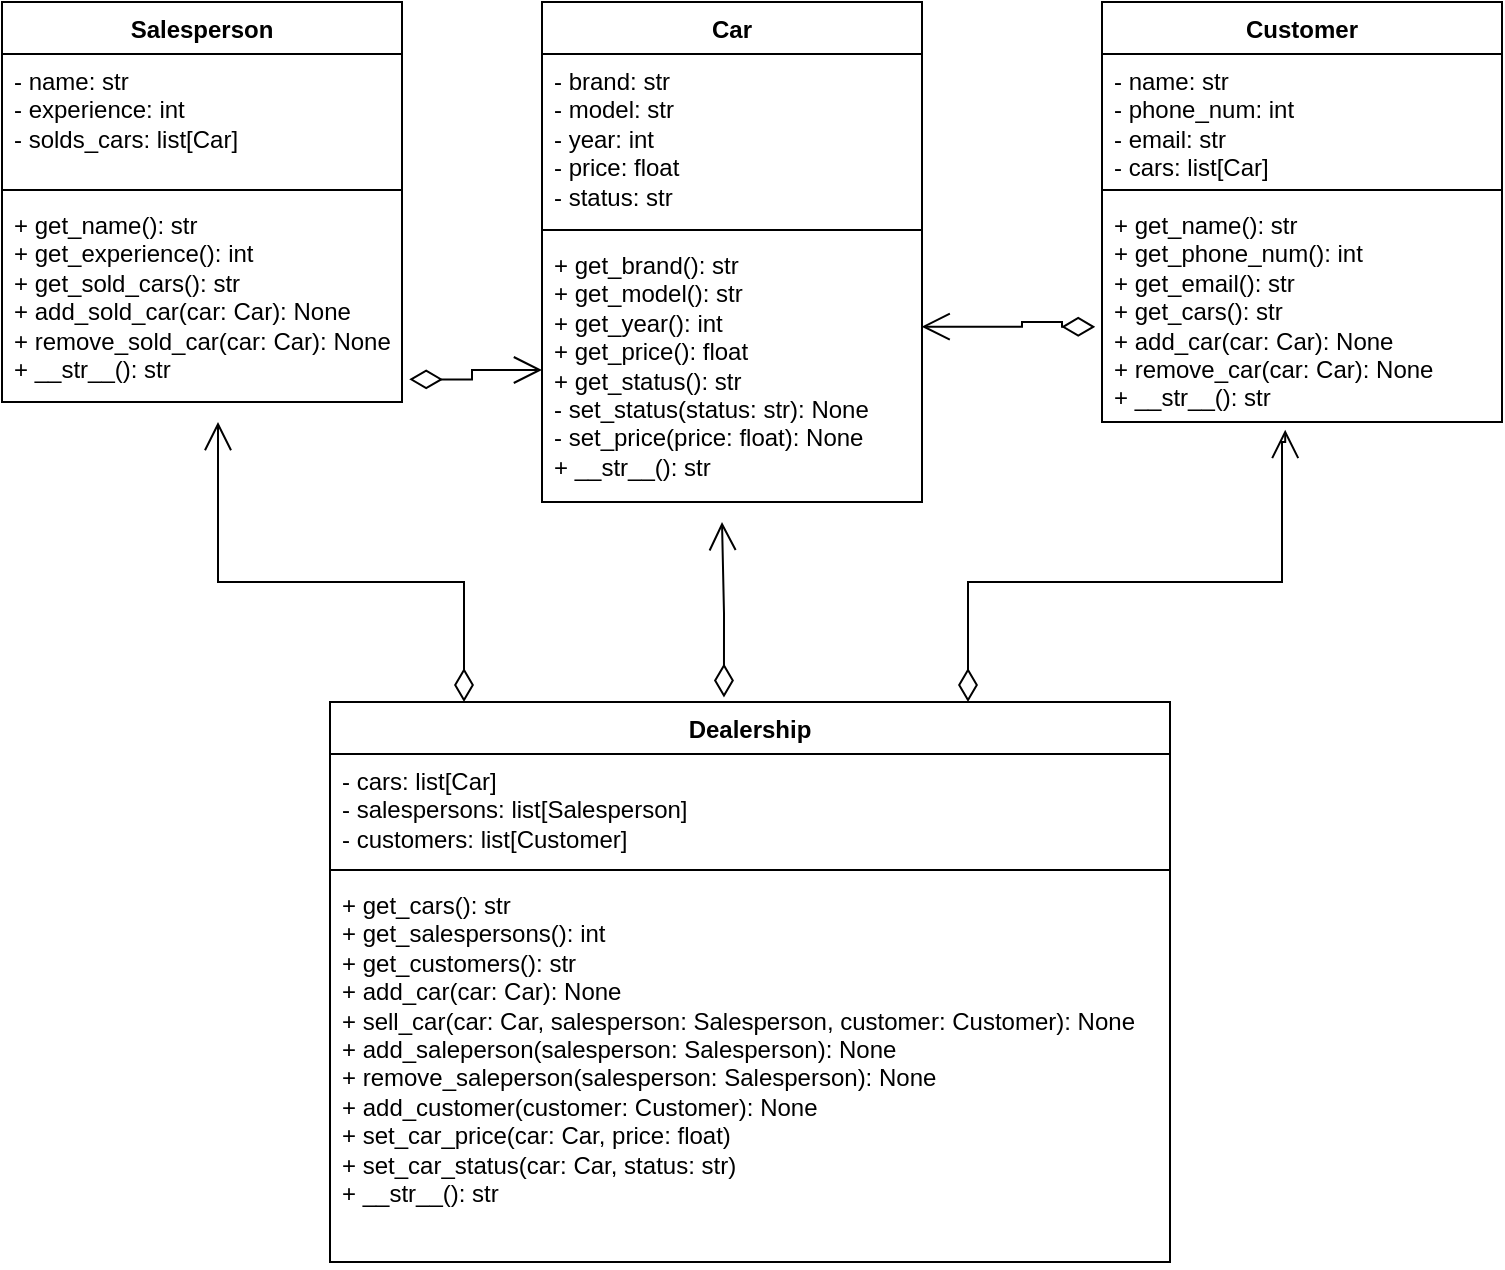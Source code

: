 <mxfile version="24.4.13" type="device">
  <diagram name="Страница — 1" id="kZF4vLp_Y_fiBsRd3PuI">
    <mxGraphModel dx="1843" dy="757" grid="1" gridSize="10" guides="1" tooltips="1" connect="1" arrows="1" fold="1" page="1" pageScale="1" pageWidth="827" pageHeight="1169" math="0" shadow="0">
      <root>
        <mxCell id="0" />
        <mxCell id="1" parent="0" />
        <mxCell id="ML4pTHdLRo7F1oKbEQ7r-1" value="Car" style="swimlane;fontStyle=1;align=center;verticalAlign=top;childLayout=stackLayout;horizontal=1;startSize=26;horizontalStack=0;resizeParent=1;resizeParentMax=0;resizeLast=0;collapsible=1;marginBottom=0;whiteSpace=wrap;html=1;" parent="1" vertex="1">
          <mxGeometry x="310" y="40" width="190" height="250" as="geometry" />
        </mxCell>
        <mxCell id="ML4pTHdLRo7F1oKbEQ7r-2" value="- brand: str&lt;div&gt;- model: str&lt;/div&gt;&lt;div&gt;- year: int&lt;/div&gt;&lt;div&gt;- price: float&lt;/div&gt;&lt;div&gt;- status: str&lt;/div&gt;" style="text;strokeColor=none;fillColor=none;align=left;verticalAlign=top;spacingLeft=4;spacingRight=4;overflow=hidden;rotatable=0;points=[[0,0.5],[1,0.5]];portConstraint=eastwest;whiteSpace=wrap;html=1;" parent="ML4pTHdLRo7F1oKbEQ7r-1" vertex="1">
          <mxGeometry y="26" width="190" height="84" as="geometry" />
        </mxCell>
        <mxCell id="ML4pTHdLRo7F1oKbEQ7r-3" value="" style="line;strokeWidth=1;fillColor=none;align=left;verticalAlign=middle;spacingTop=-1;spacingLeft=3;spacingRight=3;rotatable=0;labelPosition=right;points=[];portConstraint=eastwest;strokeColor=inherit;" parent="ML4pTHdLRo7F1oKbEQ7r-1" vertex="1">
          <mxGeometry y="110" width="190" height="8" as="geometry" />
        </mxCell>
        <mxCell id="ML4pTHdLRo7F1oKbEQ7r-4" value="+ get_brand(): str&lt;div&gt;+ get_model(): str&lt;/div&gt;&lt;div&gt;+ get_year(): int&lt;/div&gt;&lt;div&gt;+ get_price(): float&lt;/div&gt;&lt;div&gt;+ get_status(): str&lt;/div&gt;&lt;div&gt;- set_status(status: str): None&lt;/div&gt;&lt;div&gt;- set_price(price: float): None&lt;br&gt;+ __str__(): str&lt;/div&gt;" style="text;strokeColor=none;fillColor=none;align=left;verticalAlign=top;spacingLeft=4;spacingRight=4;overflow=hidden;rotatable=0;points=[[0,0.5],[1,0.5]];portConstraint=eastwest;whiteSpace=wrap;html=1;" parent="ML4pTHdLRo7F1oKbEQ7r-1" vertex="1">
          <mxGeometry y="118" width="190" height="132" as="geometry" />
        </mxCell>
        <mxCell id="ML4pTHdLRo7F1oKbEQ7r-7" value="Salesperson" style="swimlane;fontStyle=1;align=center;verticalAlign=top;childLayout=stackLayout;horizontal=1;startSize=26;horizontalStack=0;resizeParent=1;resizeParentMax=0;resizeLast=0;collapsible=1;marginBottom=0;whiteSpace=wrap;html=1;" parent="1" vertex="1">
          <mxGeometry x="40" y="40" width="200" height="200" as="geometry" />
        </mxCell>
        <mxCell id="ML4pTHdLRo7F1oKbEQ7r-8" value="- name: str&lt;div&gt;- experience: int&lt;/div&gt;&lt;div&gt;- solds_cars: list[Car]&lt;/div&gt;" style="text;strokeColor=none;fillColor=none;align=left;verticalAlign=top;spacingLeft=4;spacingRight=4;overflow=hidden;rotatable=0;points=[[0,0.5],[1,0.5]];portConstraint=eastwest;whiteSpace=wrap;html=1;" parent="ML4pTHdLRo7F1oKbEQ7r-7" vertex="1">
          <mxGeometry y="26" width="200" height="64" as="geometry" />
        </mxCell>
        <mxCell id="ML4pTHdLRo7F1oKbEQ7r-9" value="" style="line;strokeWidth=1;fillColor=none;align=left;verticalAlign=middle;spacingTop=-1;spacingLeft=3;spacingRight=3;rotatable=0;labelPosition=right;points=[];portConstraint=eastwest;strokeColor=inherit;" parent="ML4pTHdLRo7F1oKbEQ7r-7" vertex="1">
          <mxGeometry y="90" width="200" height="8" as="geometry" />
        </mxCell>
        <mxCell id="ML4pTHdLRo7F1oKbEQ7r-10" value="+ get_name(): str&lt;div&gt;+ get_experience(): int&lt;/div&gt;&lt;div&gt;+ get_sold_cars(): str&lt;/div&gt;&lt;div&gt;+ add_sold_car(car: Car): None&lt;/div&gt;&lt;div&gt;+ remove_sold_car(car: Car): None&lt;br&gt;+ __str__(): str&lt;/div&gt;" style="text;strokeColor=none;fillColor=none;align=left;verticalAlign=top;spacingLeft=4;spacingRight=4;overflow=hidden;rotatable=0;points=[[0,0.5],[1,0.5]];portConstraint=eastwest;whiteSpace=wrap;html=1;" parent="ML4pTHdLRo7F1oKbEQ7r-7" vertex="1">
          <mxGeometry y="98" width="200" height="102" as="geometry" />
        </mxCell>
        <mxCell id="ML4pTHdLRo7F1oKbEQ7r-11" value="Customer" style="swimlane;fontStyle=1;align=center;verticalAlign=top;childLayout=stackLayout;horizontal=1;startSize=26;horizontalStack=0;resizeParent=1;resizeParentMax=0;resizeLast=0;collapsible=1;marginBottom=0;whiteSpace=wrap;html=1;" parent="1" vertex="1">
          <mxGeometry x="590" y="40" width="200" height="210" as="geometry" />
        </mxCell>
        <mxCell id="ML4pTHdLRo7F1oKbEQ7r-12" value="- name: str&lt;div&gt;- phone_num: int&lt;/div&gt;&lt;div&gt;- email: str&lt;/div&gt;&lt;div&gt;- cars: list[Car]&lt;/div&gt;" style="text;strokeColor=none;fillColor=none;align=left;verticalAlign=top;spacingLeft=4;spacingRight=4;overflow=hidden;rotatable=0;points=[[0,0.5],[1,0.5]];portConstraint=eastwest;whiteSpace=wrap;html=1;" parent="ML4pTHdLRo7F1oKbEQ7r-11" vertex="1">
          <mxGeometry y="26" width="200" height="64" as="geometry" />
        </mxCell>
        <mxCell id="ML4pTHdLRo7F1oKbEQ7r-13" value="" style="line;strokeWidth=1;fillColor=none;align=left;verticalAlign=middle;spacingTop=-1;spacingLeft=3;spacingRight=3;rotatable=0;labelPosition=right;points=[];portConstraint=eastwest;strokeColor=inherit;" parent="ML4pTHdLRo7F1oKbEQ7r-11" vertex="1">
          <mxGeometry y="90" width="200" height="8" as="geometry" />
        </mxCell>
        <mxCell id="ML4pTHdLRo7F1oKbEQ7r-14" value="+ get_name(): str&lt;div&gt;+ get_phone_num(): int&lt;/div&gt;&lt;div&gt;+ get_email(): str&lt;/div&gt;&lt;div&gt;+ get_cars(): str&lt;/div&gt;&lt;div&gt;+ add_car(car: Car): None&lt;/div&gt;&lt;div&gt;+ remove_car(car: Car): None&lt;br&gt;+ __str__(): str&lt;/div&gt;" style="text;strokeColor=none;fillColor=none;align=left;verticalAlign=top;spacingLeft=4;spacingRight=4;overflow=hidden;rotatable=0;points=[[0,0.5],[1,0.5]];portConstraint=eastwest;whiteSpace=wrap;html=1;" parent="ML4pTHdLRo7F1oKbEQ7r-11" vertex="1">
          <mxGeometry y="98" width="200" height="112" as="geometry" />
        </mxCell>
        <mxCell id="ML4pTHdLRo7F1oKbEQ7r-15" value="Dealership" style="swimlane;fontStyle=1;align=center;verticalAlign=top;childLayout=stackLayout;horizontal=1;startSize=26;horizontalStack=0;resizeParent=1;resizeParentMax=0;resizeLast=0;collapsible=1;marginBottom=0;whiteSpace=wrap;html=1;" parent="1" vertex="1">
          <mxGeometry x="204" y="390" width="420" height="280" as="geometry" />
        </mxCell>
        <mxCell id="ML4pTHdLRo7F1oKbEQ7r-16" value="- cars: list[Car]&lt;div&gt;- salespersons: list[Salesperson]&lt;/div&gt;&lt;div&gt;- customers: list[Customer]&lt;/div&gt;" style="text;strokeColor=none;fillColor=none;align=left;verticalAlign=top;spacingLeft=4;spacingRight=4;overflow=hidden;rotatable=0;points=[[0,0.5],[1,0.5]];portConstraint=eastwest;whiteSpace=wrap;html=1;" parent="ML4pTHdLRo7F1oKbEQ7r-15" vertex="1">
          <mxGeometry y="26" width="420" height="54" as="geometry" />
        </mxCell>
        <mxCell id="ML4pTHdLRo7F1oKbEQ7r-17" value="" style="line;strokeWidth=1;fillColor=none;align=left;verticalAlign=middle;spacingTop=-1;spacingLeft=3;spacingRight=3;rotatable=0;labelPosition=right;points=[];portConstraint=eastwest;strokeColor=inherit;" parent="ML4pTHdLRo7F1oKbEQ7r-15" vertex="1">
          <mxGeometry y="80" width="420" height="8" as="geometry" />
        </mxCell>
        <mxCell id="ML4pTHdLRo7F1oKbEQ7r-18" value="+ get_cars(): str&lt;div&gt;+ get_salespersons(): int&lt;/div&gt;&lt;div&gt;+ get_customers(): str&lt;/div&gt;&lt;div&gt;+ add_car(car: Car): None&lt;/div&gt;&lt;div&gt;+ sell_car(car: Car, salesperson: Salesperson, customer: Customer): None&lt;/div&gt;&lt;div&gt;+ add_saleperson(salesperson: Salesperson): None&lt;/div&gt;&lt;div&gt;+ remove_saleperson(salesperson: Salesperson): None&lt;/div&gt;&lt;div&gt;+ add_customer(customer: Customer): None&lt;/div&gt;&lt;div&gt;+ set_car_price(car: Car, price: float)&lt;/div&gt;&lt;div&gt;+ set_car_status(car: Car, status: str)&lt;/div&gt;&lt;div&gt;+ __str__(): str&lt;/div&gt;" style="text;strokeColor=none;fillColor=none;align=left;verticalAlign=top;spacingLeft=4;spacingRight=4;overflow=hidden;rotatable=0;points=[[0,0.5],[1,0.5]];portConstraint=eastwest;whiteSpace=wrap;html=1;" parent="ML4pTHdLRo7F1oKbEQ7r-15" vertex="1">
          <mxGeometry y="88" width="420" height="192" as="geometry" />
        </mxCell>
        <mxCell id="zeNMsyUqRh3NsVoOt58o-7" value="" style="endArrow=open;html=1;endSize=12;startArrow=diamondThin;startSize=14;startFill=0;edgeStyle=orthogonalEdgeStyle;align=left;verticalAlign=bottom;rounded=0;entryX=0.999;entryY=0.336;entryDx=0;entryDy=0;entryPerimeter=0;exitX=-0.017;exitY=0.575;exitDx=0;exitDy=0;exitPerimeter=0;" edge="1" parent="1" source="ML4pTHdLRo7F1oKbEQ7r-14" target="ML4pTHdLRo7F1oKbEQ7r-4">
          <mxGeometry x="-1" y="3" relative="1" as="geometry">
            <mxPoint x="580" y="202" as="sourcePoint" />
            <mxPoint x="320" y="234" as="targetPoint" />
            <Array as="points">
              <mxPoint x="570" y="202" />
              <mxPoint x="570" y="200" />
              <mxPoint x="550" y="200" />
              <mxPoint x="550" y="202" />
            </Array>
          </mxGeometry>
        </mxCell>
        <mxCell id="zeNMsyUqRh3NsVoOt58o-8" value="" style="endArrow=open;html=1;endSize=12;startArrow=diamondThin;startSize=14;startFill=0;edgeStyle=orthogonalEdgeStyle;align=left;verticalAlign=bottom;rounded=0;exitX=1.018;exitY=0.889;exitDx=0;exitDy=0;exitPerimeter=0;entryX=0;entryY=0.5;entryDx=0;entryDy=0;" edge="1" parent="1" source="ML4pTHdLRo7F1oKbEQ7r-10" target="ML4pTHdLRo7F1oKbEQ7r-4">
          <mxGeometry x="-1" y="3" relative="1" as="geometry">
            <mxPoint x="280" y="270" as="sourcePoint" />
            <mxPoint x="440" y="270" as="targetPoint" />
          </mxGeometry>
        </mxCell>
        <mxCell id="zeNMsyUqRh3NsVoOt58o-9" value="" style="endArrow=open;html=1;endSize=12;startArrow=diamondThin;startSize=14;startFill=0;edgeStyle=orthogonalEdgeStyle;align=left;verticalAlign=bottom;rounded=0;exitX=0.469;exitY=-0.008;exitDx=0;exitDy=0;exitPerimeter=0;" edge="1" parent="1" source="ML4pTHdLRo7F1oKbEQ7r-15">
          <mxGeometry x="-1" y="3" relative="1" as="geometry">
            <mxPoint x="254" y="239" as="sourcePoint" />
            <mxPoint x="400" y="300" as="targetPoint" />
          </mxGeometry>
        </mxCell>
        <mxCell id="zeNMsyUqRh3NsVoOt58o-10" value="" style="endArrow=open;html=1;endSize=12;startArrow=diamondThin;startSize=14;startFill=0;edgeStyle=orthogonalEdgeStyle;align=left;verticalAlign=bottom;rounded=0;exitX=0.469;exitY=-0.008;exitDx=0;exitDy=0;exitPerimeter=0;" edge="1" parent="1">
          <mxGeometry x="-1" y="3" relative="1" as="geometry">
            <mxPoint x="271" y="390" as="sourcePoint" />
            <mxPoint x="148" y="250" as="targetPoint" />
            <Array as="points">
              <mxPoint x="271" y="330" />
              <mxPoint x="148" y="330" />
            </Array>
          </mxGeometry>
        </mxCell>
        <mxCell id="zeNMsyUqRh3NsVoOt58o-11" value="" style="endArrow=open;html=1;endSize=12;startArrow=diamondThin;startSize=14;startFill=0;edgeStyle=orthogonalEdgeStyle;align=left;verticalAlign=bottom;rounded=0;exitX=0.469;exitY=-0.008;exitDx=0;exitDy=0;exitPerimeter=0;entryX=0.458;entryY=1.035;entryDx=0;entryDy=0;entryPerimeter=0;" edge="1" parent="1" target="ML4pTHdLRo7F1oKbEQ7r-14">
          <mxGeometry x="-1" y="3" relative="1" as="geometry">
            <mxPoint x="523" y="390" as="sourcePoint" />
            <mxPoint x="690" y="260" as="targetPoint" />
            <Array as="points">
              <mxPoint x="523" y="330" />
              <mxPoint x="680" y="330" />
              <mxPoint x="680" y="260" />
              <mxPoint x="682" y="260" />
            </Array>
          </mxGeometry>
        </mxCell>
      </root>
    </mxGraphModel>
  </diagram>
</mxfile>
